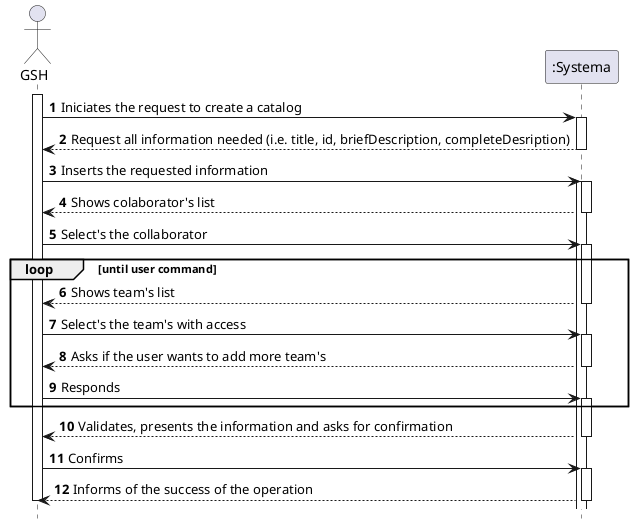 @startuml
autonumber
hide footbox

actor "GSH" as GSH

participant ":Systema" as SYST

activate GSH

GSH-> SYST : Iniciates the request to create a catalog
activate SYST
SYST --> GSH: Request all information needed (i.e. title, id, briefDescription, completeDesription)
deactivate SYST
GSH-> SYST : Inserts the requested information
activate SYST

activate SYST

    SYST --> GSH: Shows colaborator's list
    deactivate SYST

    GSH-> SYST : Select's the collaborator
    activate SYST

loop until user command
    SYST --> GSH: Shows team's list
    deactivate SYST

    GSH-> SYST : Select's the team's with access
    activate SYST

    SYST --> GSH: Asks if the user wants to add more team's
    deactivate SYST

    GSH-> SYST : Responds
    activate SYST
end


SYST --> GSH: Validates, presents the information and asks for confirmation
deactivate SYST

GSH-> SYST : Confirms
activate SYST
SYST --> GSH: Informs of the success of the operation
deactivate SYST

deactivate GSH

@enduml